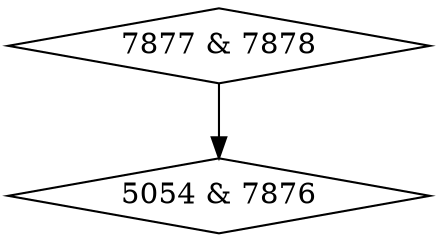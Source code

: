 digraph {
0 [label = "5054 & 7876", shape = diamond];
1 [label = "7877 & 7878", shape = diamond];
1->0;
}
